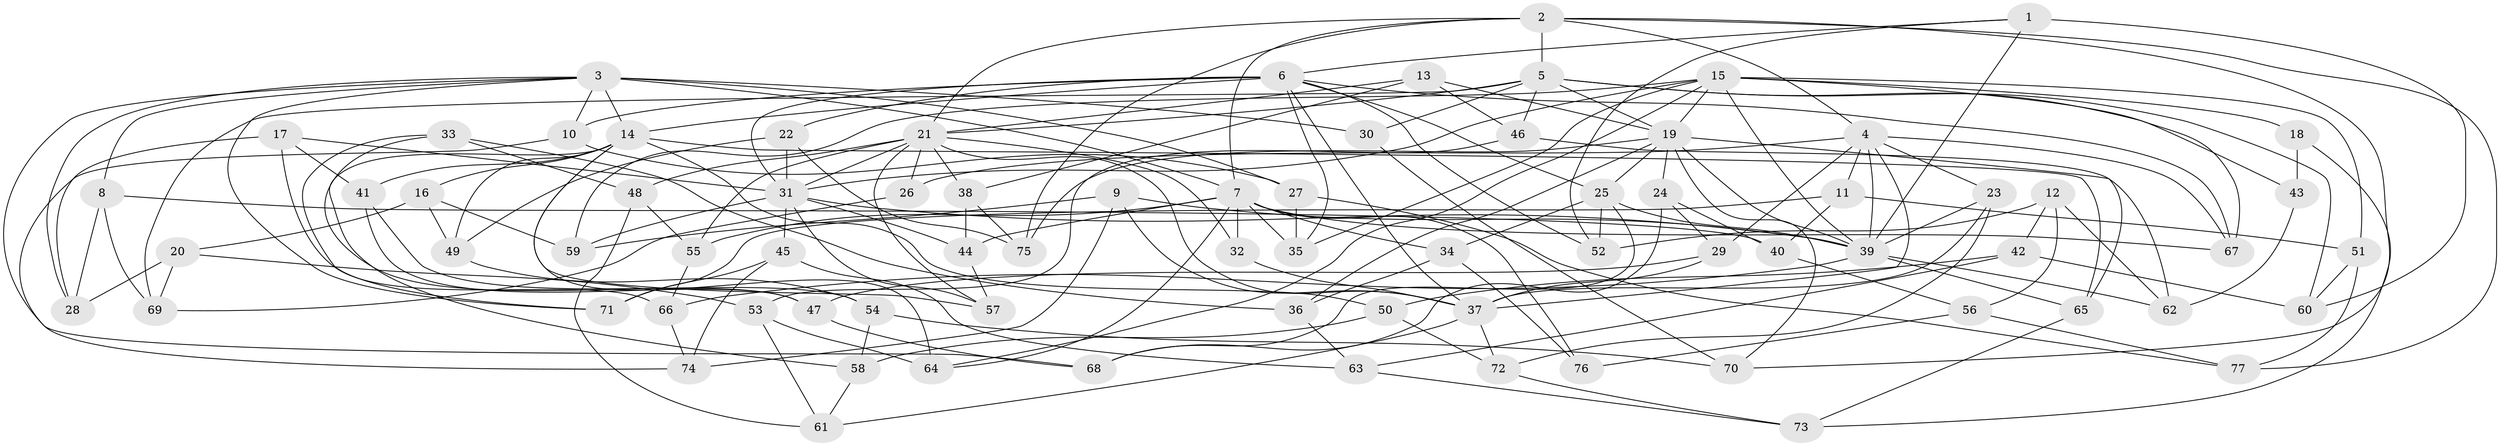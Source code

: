 // original degree distribution, {4: 1.0}
// Generated by graph-tools (version 1.1) at 2025/53/03/04/25 22:53:41]
// undirected, 77 vertices, 187 edges
graph export_dot {
  node [color=gray90,style=filled];
  1;
  2;
  3;
  4;
  5;
  6;
  7;
  8;
  9;
  10;
  11;
  12;
  13;
  14;
  15;
  16;
  17;
  18;
  19;
  20;
  21;
  22;
  23;
  24;
  25;
  26;
  27;
  28;
  29;
  30;
  31;
  32;
  33;
  34;
  35;
  36;
  37;
  38;
  39;
  40;
  41;
  42;
  43;
  44;
  45;
  46;
  47;
  48;
  49;
  50;
  51;
  52;
  53;
  54;
  55;
  56;
  57;
  58;
  59;
  60;
  61;
  62;
  63;
  64;
  65;
  66;
  67;
  68;
  69;
  70;
  71;
  72;
  73;
  74;
  75;
  76;
  77;
  1 -- 6 [weight=1.0];
  1 -- 39 [weight=1.0];
  1 -- 52 [weight=1.0];
  1 -- 60 [weight=1.0];
  2 -- 4 [weight=1.0];
  2 -- 5 [weight=2.0];
  2 -- 7 [weight=1.0];
  2 -- 21 [weight=1.0];
  2 -- 70 [weight=1.0];
  2 -- 75 [weight=1.0];
  2 -- 77 [weight=1.0];
  3 -- 7 [weight=1.0];
  3 -- 8 [weight=1.0];
  3 -- 10 [weight=1.0];
  3 -- 14 [weight=1.0];
  3 -- 27 [weight=1.0];
  3 -- 28 [weight=1.0];
  3 -- 30 [weight=2.0];
  3 -- 68 [weight=1.0];
  3 -- 71 [weight=1.0];
  4 -- 11 [weight=1.0];
  4 -- 23 [weight=1.0];
  4 -- 26 [weight=3.0];
  4 -- 29 [weight=1.0];
  4 -- 37 [weight=2.0];
  4 -- 39 [weight=2.0];
  4 -- 67 [weight=1.0];
  5 -- 19 [weight=1.0];
  5 -- 21 [weight=1.0];
  5 -- 30 [weight=1.0];
  5 -- 43 [weight=2.0];
  5 -- 46 [weight=1.0];
  5 -- 60 [weight=1.0];
  5 -- 69 [weight=1.0];
  6 -- 10 [weight=1.0];
  6 -- 14 [weight=3.0];
  6 -- 22 [weight=1.0];
  6 -- 25 [weight=1.0];
  6 -- 31 [weight=1.0];
  6 -- 35 [weight=1.0];
  6 -- 37 [weight=1.0];
  6 -- 52 [weight=1.0];
  6 -- 67 [weight=1.0];
  7 -- 32 [weight=2.0];
  7 -- 34 [weight=1.0];
  7 -- 35 [weight=1.0];
  7 -- 44 [weight=1.0];
  7 -- 55 [weight=1.0];
  7 -- 64 [weight=1.0];
  7 -- 67 [weight=1.0];
  7 -- 76 [weight=2.0];
  8 -- 28 [weight=1.0];
  8 -- 40 [weight=1.0];
  8 -- 69 [weight=1.0];
  9 -- 37 [weight=1.0];
  9 -- 39 [weight=1.0];
  9 -- 59 [weight=1.0];
  9 -- 74 [weight=1.0];
  10 -- 27 [weight=1.0];
  10 -- 74 [weight=1.0];
  11 -- 40 [weight=1.0];
  11 -- 51 [weight=1.0];
  11 -- 71 [weight=1.0];
  12 -- 42 [weight=1.0];
  12 -- 52 [weight=1.0];
  12 -- 56 [weight=1.0];
  12 -- 62 [weight=1.0];
  13 -- 19 [weight=1.0];
  13 -- 21 [weight=1.0];
  13 -- 38 [weight=1.0];
  13 -- 46 [weight=1.0];
  14 -- 16 [weight=1.0];
  14 -- 41 [weight=1.0];
  14 -- 49 [weight=1.0];
  14 -- 50 [weight=1.0];
  14 -- 57 [weight=1.0];
  14 -- 58 [weight=1.0];
  14 -- 64 [weight=1.0];
  14 -- 65 [weight=1.0];
  15 -- 18 [weight=2.0];
  15 -- 19 [weight=1.0];
  15 -- 31 [weight=1.0];
  15 -- 35 [weight=1.0];
  15 -- 39 [weight=1.0];
  15 -- 51 [weight=1.0];
  15 -- 59 [weight=1.0];
  15 -- 64 [weight=1.0];
  15 -- 67 [weight=1.0];
  16 -- 20 [weight=1.0];
  16 -- 49 [weight=1.0];
  16 -- 59 [weight=1.0];
  17 -- 28 [weight=1.0];
  17 -- 31 [weight=1.0];
  17 -- 41 [weight=1.0];
  17 -- 66 [weight=1.0];
  18 -- 43 [weight=1.0];
  18 -- 73 [weight=1.0];
  19 -- 24 [weight=1.0];
  19 -- 25 [weight=1.0];
  19 -- 36 [weight=1.0];
  19 -- 39 [weight=1.0];
  19 -- 65 [weight=1.0];
  19 -- 70 [weight=1.0];
  19 -- 75 [weight=1.0];
  20 -- 28 [weight=1.0];
  20 -- 53 [weight=1.0];
  20 -- 69 [weight=1.0];
  21 -- 26 [weight=2.0];
  21 -- 31 [weight=1.0];
  21 -- 32 [weight=1.0];
  21 -- 37 [weight=1.0];
  21 -- 38 [weight=1.0];
  21 -- 48 [weight=1.0];
  21 -- 55 [weight=1.0];
  21 -- 57 [weight=1.0];
  22 -- 31 [weight=1.0];
  22 -- 49 [weight=1.0];
  22 -- 75 [weight=1.0];
  23 -- 37 [weight=1.0];
  23 -- 39 [weight=1.0];
  23 -- 72 [weight=1.0];
  24 -- 29 [weight=1.0];
  24 -- 40 [weight=1.0];
  24 -- 68 [weight=1.0];
  25 -- 34 [weight=1.0];
  25 -- 39 [weight=1.0];
  25 -- 52 [weight=1.0];
  25 -- 68 [weight=1.0];
  26 -- 69 [weight=1.0];
  27 -- 35 [weight=1.0];
  27 -- 77 [weight=1.0];
  29 -- 37 [weight=1.0];
  29 -- 47 [weight=1.0];
  30 -- 70 [weight=1.0];
  31 -- 39 [weight=1.0];
  31 -- 44 [weight=1.0];
  31 -- 45 [weight=1.0];
  31 -- 57 [weight=1.0];
  31 -- 59 [weight=1.0];
  32 -- 37 [weight=1.0];
  33 -- 36 [weight=1.0];
  33 -- 47 [weight=1.0];
  33 -- 48 [weight=1.0];
  33 -- 71 [weight=1.0];
  34 -- 36 [weight=1.0];
  34 -- 76 [weight=1.0];
  36 -- 63 [weight=1.0];
  37 -- 61 [weight=1.0];
  37 -- 72 [weight=1.0];
  38 -- 44 [weight=1.0];
  38 -- 75 [weight=1.0];
  39 -- 62 [weight=1.0];
  39 -- 65 [weight=1.0];
  39 -- 66 [weight=1.0];
  40 -- 56 [weight=1.0];
  41 -- 47 [weight=1.0];
  41 -- 54 [weight=1.0];
  42 -- 50 [weight=1.0];
  42 -- 60 [weight=1.0];
  42 -- 63 [weight=1.0];
  43 -- 62 [weight=1.0];
  44 -- 57 [weight=1.0];
  45 -- 63 [weight=1.0];
  45 -- 71 [weight=1.0];
  45 -- 74 [weight=1.0];
  46 -- 53 [weight=1.0];
  46 -- 62 [weight=1.0];
  47 -- 68 [weight=1.0];
  48 -- 55 [weight=1.0];
  48 -- 61 [weight=1.0];
  49 -- 54 [weight=1.0];
  50 -- 58 [weight=1.0];
  50 -- 72 [weight=1.0];
  51 -- 60 [weight=1.0];
  51 -- 77 [weight=1.0];
  53 -- 61 [weight=1.0];
  53 -- 64 [weight=1.0];
  54 -- 58 [weight=1.0];
  54 -- 70 [weight=1.0];
  55 -- 66 [weight=1.0];
  56 -- 76 [weight=1.0];
  56 -- 77 [weight=1.0];
  58 -- 61 [weight=1.0];
  63 -- 73 [weight=1.0];
  65 -- 73 [weight=1.0];
  66 -- 74 [weight=1.0];
  72 -- 73 [weight=1.0];
}
